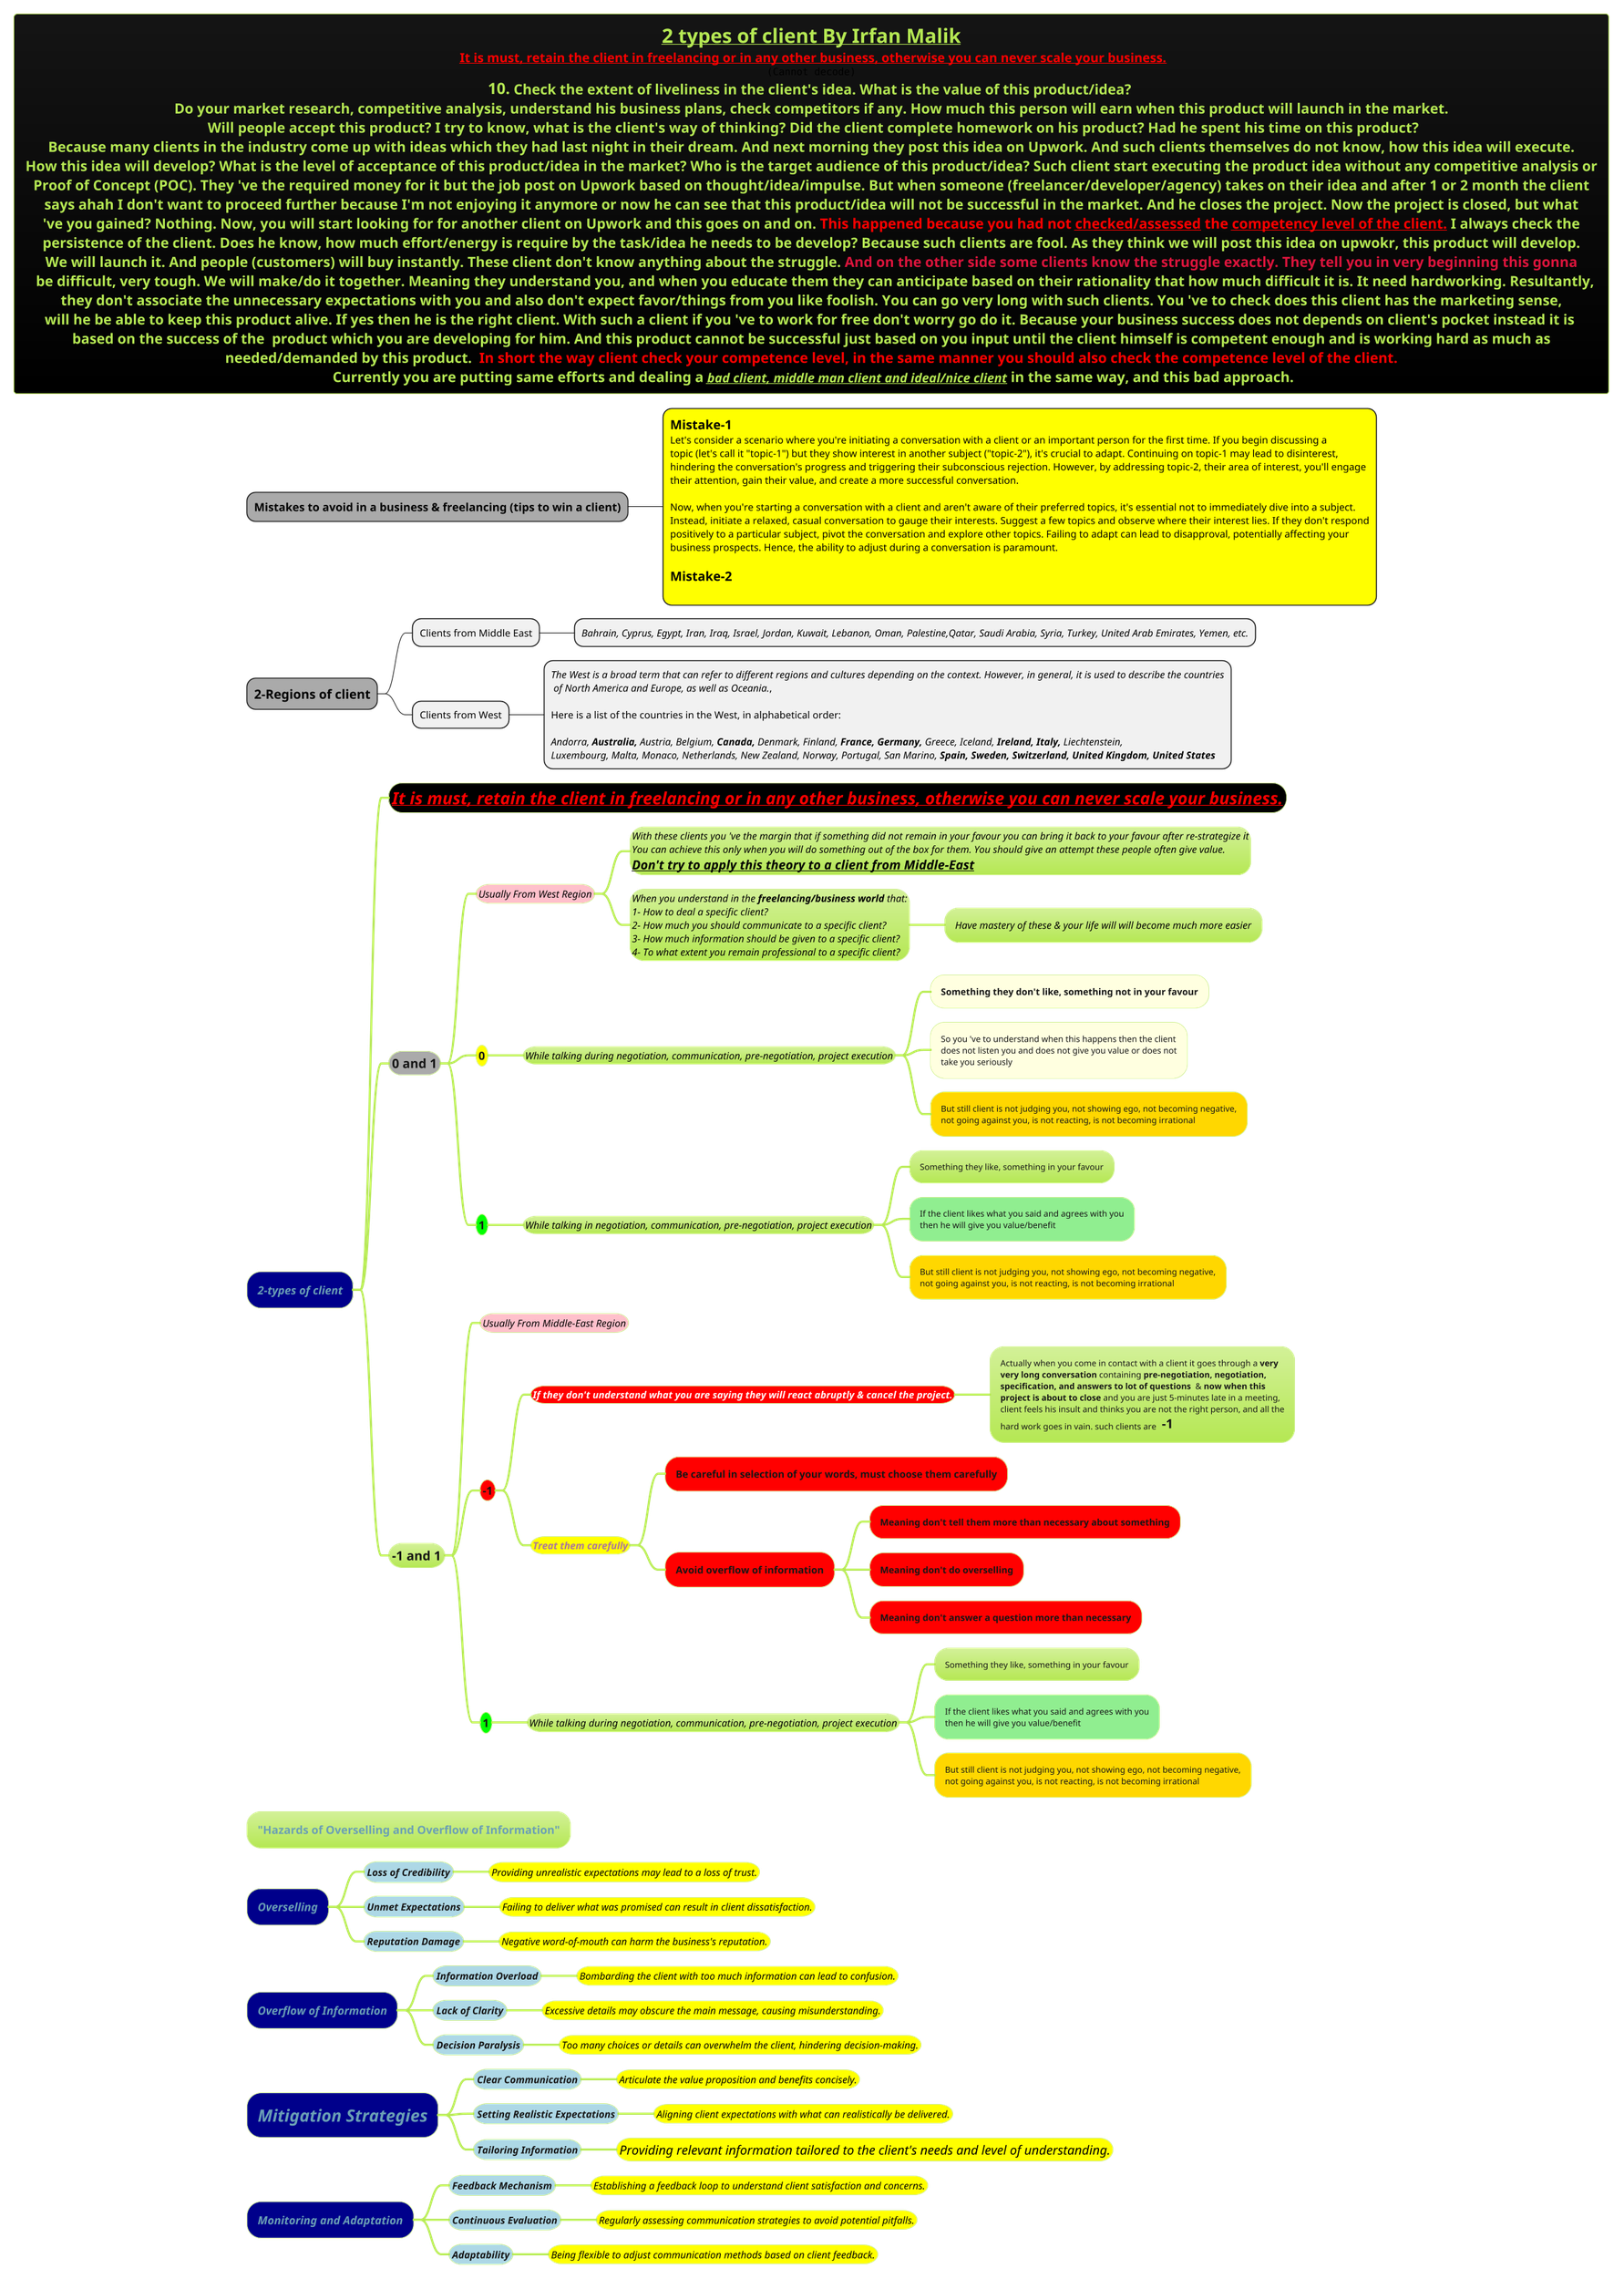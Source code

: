 @startmindmap
title = __2 types of client By Irfan Malik__\n<size:18> <color #red><u>It is must, retain the client in freelancing or in any other business, otherwise you can never scale your business.\n<img:images/img.png>\n<size:22>10.</size> Check the extent of liveliness in the client's idea. What is the value of this product/idea? \nDo your market research, competitive analysis, understand his business plans, check competitors if any. How much this person will earn when this product will launch in the market.\n Will people accept this product? I try to know, what is the client's way of thinking? Did the client complete homework on his product? Had he spent his time on this product?\nBecause many clients in the industry come up with ideas which they had last night in their dream. And next morning they post this idea on Upwork. And such clients themselves do not know, how this idea will execute.\n How this idea will develop? What is the level of acceptance of this product/idea in the market? Who is the target audience of this product/idea? Such client start executing the product idea without any competitive analysis or \n Proof of Concept (POC). They 've the required money for it but the job post on Upwork based on thought/idea/impulse. But when someone (freelancer/developer/agency) takes on their idea and after 1 or 2 month the client \nsays ahah I don't want to proceed further because I'm not enjoying it anymore or now he can see that this product/idea will not be successful in the market. And he closes the project. Now the project is closed, but what\n 've you gained? Nothing. Now, you will start looking for for another client on Upwork and this goes on and on.<color #red> This happened because you had not __checked/assessed__ the __competency level of the client.__</color> I always check the \npersistence of the client. Does he know, how much effort/energy is require by the task/idea he needs to be develop? Because such clients are fool. As they think we will post this idea on upwokr, this product will develop.\nWe will launch it. And people (customers) will buy instantly. These client don't know anything about the struggle. <color #crimson>And on the other side some clients know the struggle exactly. They tell you in very beginning this gonna\n  be difficult, very tough. We will make/do it together. Meaning they understand you, and when you educate them they can anticipate based on their rationality that how much difficult it is. It need hardworking. Resultantly,\n they don't associate the unnecessary expectations with you and also don't expect favor/things from you like foolish. You can go very long with such clients. You 've to check does this client has the marketing sense, \nwill he be able to keep this product alive. If yes then he is the right client. With such a client if you 've to work for free don't worry go do it. Because your business success does not depends on client's pocket instead it is \n based on the success of the  product which you are developing for him. And this product cannot be successful just based on you input until the client himself is competent enough and is working hard as much as \n needed/demanded by this product. <color #red> In short the way client check your competence level, in the same manner you should also check the competence level of the client. \n Currently you are putting same efforts and dealing a <size:18>//__bad client, middle man client and ideal/nice client__//</size> in the same way, and this bad approach.

*[#a] ==Mistakes to avoid in a business & freelancing (tips to win a client)
**[#yellow]:=Mistake-1
Let's consider a scenario where you're initiating a conversation with a client or an important person for the first time. If you begin discussing a
topic (let's call it "topic-1") but they show interest in another subject ("topic-2"), it's crucial to adapt. Continuing on topic-1 may lead to disinterest,
hindering the conversation's progress and triggering their subconscious rejection. However, by addressing topic-2, their area of interest, you'll engage
their attention, gain their value, and create a more successful conversation.

Now, when you're starting a conversation with a client and aren't aware of their preferred topics, it's essential not to immediately dive into a subject.
Instead, initiate a relaxed, casual conversation to gauge their interests. Suggest a few topics and observe where their interest lies. If they don't respond
positively to a particular subject, pivot the conversation and explore other topics. Failing to adapt can lead to disapproval, potentially affecting your
business prospects. Hence, the ability to adjust during a conversation is paramount.

= Mistake-2
;

*[#a] =2-Regions of client
** Clients from Middle East
*** <i>Bahrain, Cyprus, Egypt, Iran, Iraq, Israel, Jordan, Kuwait, Lebanon, Oman, Palestine,Qatar, Saudi Arabia, Syria, Turkey, United Arab Emirates, Yemen, etc.
** Clients from West
***:<i>The West is a broad term that can refer to different regions and cultures depending on the context. However, in general, it is used to describe the countries
 //of North America and Europe, as well as Oceania.//,

Here is a list of the countries in the West, in alphabetical order:

//Andorra, **Australia, **Austria, Belgium, **Canada,** Denmark, Finland, **France, Germany,** Greece, Iceland, **Ireland, Italy,** Liechtenstein, //
//Luxembourg, Malta, Monaco, Netherlands, New Zealand, Norway, Portugal, San Marino, **Spain, Sweden, Switzerland, United Kingdom, United States**//;

!theme hacker

*[#darkblue] <i>2-types of client
**[#black] <i><size:24><color #red><u>It is must, retain the client in freelancing or in any other business, otherwise you can never scale your business.
**[#a] =0 and 1
***[#pink] <i><size:14><color #black>Usually From West Region
****:<i><size:14><color #black>With these clients you 've the margin that if something did not remain in your favour you can bring it back to your favour after re-strategize it
<i><size:14><color #black>You can achieve this only when you will do something out of the box for them. You should give an attempt these people often give value.
<i><size:18><color #black><b><u>Don't try to apply this theory to a client from Middle-East;
****:<i><size:14><color #black>When you understand in the **freelancing/business world** that:
<i><size:14><color #black>1- How to deal a specific client?
<i><size:14><color #black>2- How much you should communicate to a specific client?
<i><size:14><color #black>3- How much information should be given to a specific client?
<i><size:14><color #black>4- To what extent you remain professional to a specific client?;
***** <i><size:14><color #black>Have mastery of these & your life will will become much more easier
***[#yellow] =0
**** <i><size:14><color #black>While talking during negotiation, communication, pre-negotiation, project execution
*****[#lightyellow] ===Something they don't like, something not in your favour
*****[#lightyellow] So you 've to understand when this happens then the client\ndoes not listen you and does not give you value or does not\ntake you seriously
*****[#gold] But still client is not judging you, not showing ego, not becoming negative,\nnot going against you, is not reacting, is not becoming irrational
***[#lime] =1
**** <i><size:14><color #black>While talking in negotiation, communication, pre-negotiation, project execution
***** Something they like, something in your favour
*****[#lightgreen] If the client likes what you said and agrees with you\nthen he will give you value/benefit
*****[#gold] But still client is not judging you, not showing ego, not becoming negative,\nnot going against you, is not reacting, is not becoming irrational

** =-1 and 1
***[#pink] <i><size:14><color #black>Usually From Middle-East Region
***[#red] =-1
****[#red] <i><size:14><color #white>**If they don't understand what you are saying they will react abruptly & cancel the project.**
*****:Actually when you come in contact with a client it goes through a **very**
**very long conversation** containing **pre-negotiation, negotiation, **
**specification, and answers to lot of questions**  & **now when this**
**project is about to close** and you are just 5-minutes late in a meeting,
client feels his insult and thinks you are not the right person, and all the
hard work goes in vain. such clients are <size:18> **-1**;
****[#yellow] <i><size:14>**Treat them carefully**
*****[#red] ==Be careful in selection of your words, must choose them carefully
*****[#red] ==Avoid overflow of information
******[#red] ===Meaning don't tell them more than necessary about something
******[#red] ===Meaning don't do overselling
******[#red] ===Meaning don't answer a question more than necessary
***[#lime] =1
**** <i><size:14><color #black>While talking during negotiation, communication, pre-negotiation, project execution
***** Something they like, something in your favour
*****[#lightgreen] If the client likes what you said and agrees with you\nthen he will give you value/benefit
*****[#gold] But still client is not judging you, not showing ego, not becoming negative,\nnot going against you, is not reacting, is not becoming irrational

*  "Hazards of Overselling and Overflow of Information"

*[#darkblue] <i>Overselling
**[#lightblue] <i>Loss of Credibility
***[#yellow] <i><color #black><size:14>Providing unrealistic expectations may lead to a loss of trust.
**[#lightblue] <i>Unmet Expectations
***[#yellow] <i><color #black><size:14>Failing to deliver what was promised can result in client dissatisfaction.
**[#lightblue] <i>Reputation Damage
***[#yellow] <i><color #black><size:14>Negative word-of-mouth can harm the business's reputation.

*[#darkblue] <i>Overflow of Information
**[#lightblue] <i>Information Overload
***[#yellow] <i><color #black><size:14>Bombarding the client with too much information can lead to confusion.
**[#lightblue] <i>Lack of Clarity
***[#yellow] <i><color #black><size:14>Excessive details may obscure the main message, causing misunderstanding.
**[#lightblue] <i>Decision Paralysis
***[#yellow] <i><color #black><size:14>Too many choices or details can overwhelm the client, hindering decision-making.

*[#darkblue] =<i>Mitigation Strategies
**[#lightblue] <i>Clear Communication
***[#yellow] <i><color #black><size:14>Articulate the value proposition and benefits concisely.
**[#lightblue] <i>Setting Realistic Expectations
***[#yellow] <i><color #black><size:14>Aligning client expectations with what can realistically be delivered.
**[#lightblue] <i>Tailoring Information
***[#yellow] <i><color #black><size:18>Providing relevant information tailored to the client's needs and level of understanding.

*[#darkblue] <i>Monitoring and Adaptation
**[#lightblue] <i>Feedback Mechanism
***[#yellow] <i><color #black><size:14>Establishing a feedback loop to understand client satisfaction and concerns.
**[#lightblue] <i>Continuous Evaluation
***[#yellow] <i><color #black><size:14>Regularly assessing communication strategies to avoid potential pitfalls.
**[#lightblue] <i>Adaptability
***[#yellow] <i><color #black><size:14>Being flexible to adjust communication methods based on client feedback.

@endmindmap
